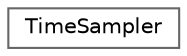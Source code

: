digraph "Graphical Class Hierarchy"
{
 // LATEX_PDF_SIZE
  bgcolor="transparent";
  edge [fontname=Helvetica,fontsize=10,labelfontname=Helvetica,labelfontsize=10];
  node [fontname=Helvetica,fontsize=10,shape=box,height=0.2,width=0.4];
  rankdir="LR";
  Node0 [id="Node000000",label="TimeSampler",height=0.2,width=0.4,color="grey40", fillcolor="white", style="filled",URL="$struct_time_sampler.html",tooltip=" "];
}
